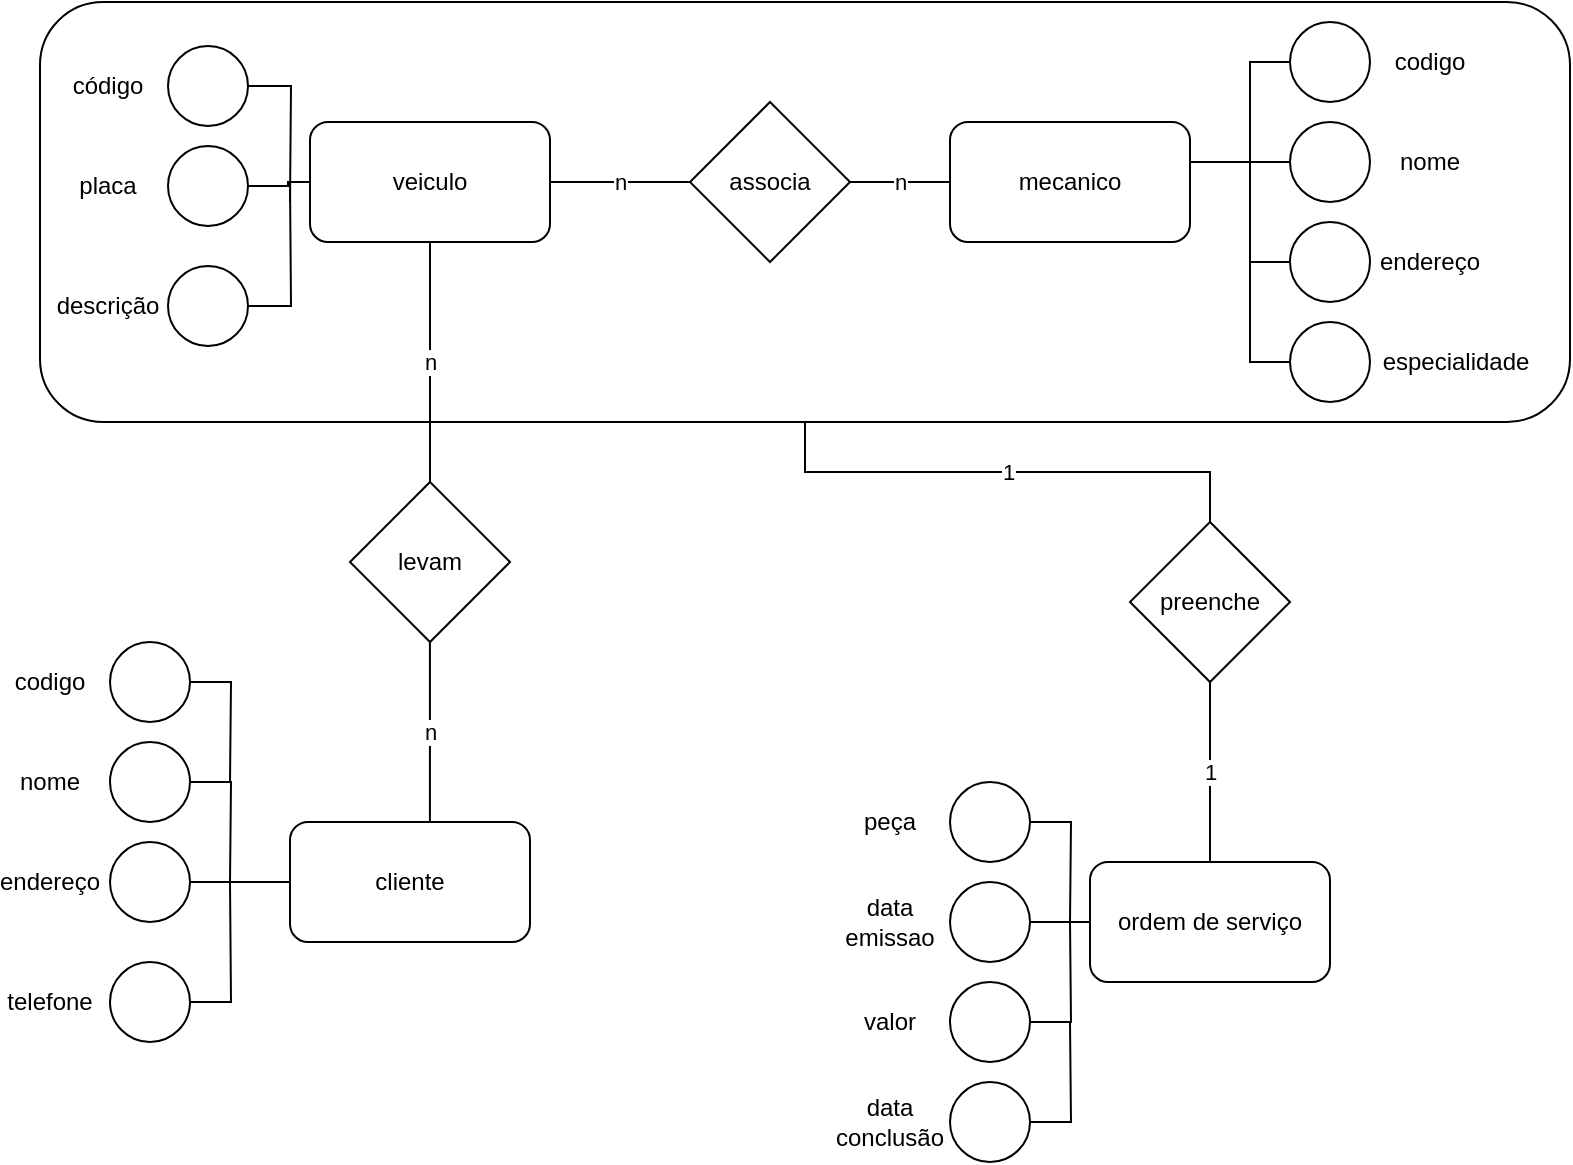 <mxfile version="13.7.9" type="device"><diagram id="slcWNXucNA7eWKVdKUjv" name="Page-1"><mxGraphModel dx="462" dy="816" grid="1" gridSize="10" guides="1" tooltips="1" connect="1" arrows="1" fold="1" page="1" pageScale="1" pageWidth="850" pageHeight="1100" math="0" shadow="0"><root><mxCell id="0"/><mxCell id="1" parent="0"/><mxCell id="1arhgIdbi59xsuEKKmVc-38" value="1" style="edgeStyle=orthogonalEdgeStyle;rounded=0;orthogonalLoop=1;jettySize=auto;html=1;endArrow=none;endFill=0;" parent="1" source="1arhgIdbi59xsuEKKmVc-1" target="1arhgIdbi59xsuEKKmVc-4" edge="1"><mxGeometry relative="1" as="geometry"/></mxCell><mxCell id="1arhgIdbi59xsuEKKmVc-1" value="" style="rounded=1;whiteSpace=wrap;html=1;" parent="1" vertex="1"><mxGeometry x="55" y="50" width="765" height="210" as="geometry"/></mxCell><mxCell id="1arhgIdbi59xsuEKKmVc-37" value="n" style="edgeStyle=orthogonalEdgeStyle;rounded=0;orthogonalLoop=1;jettySize=auto;html=1;endArrow=none;endFill=0;" parent="1" source="1arhgIdbi59xsuEKKmVc-2" target="1arhgIdbi59xsuEKKmVc-8" edge="1"><mxGeometry relative="1" as="geometry"><mxPoint x="250" y="280" as="targetPoint"/></mxGeometry></mxCell><mxCell id="1arhgIdbi59xsuEKKmVc-2" value="veiculo" style="rounded=1;whiteSpace=wrap;html=1;" parent="1" vertex="1"><mxGeometry x="190" y="110" width="120" height="60" as="geometry"/></mxCell><mxCell id="1arhgIdbi59xsuEKKmVc-35" value="n" style="edgeStyle=orthogonalEdgeStyle;rounded=0;orthogonalLoop=1;jettySize=auto;html=1;entryX=1;entryY=0.5;entryDx=0;entryDy=0;endArrow=none;endFill=0;" parent="1" source="1arhgIdbi59xsuEKKmVc-3" target="1arhgIdbi59xsuEKKmVc-2" edge="1"><mxGeometry relative="1" as="geometry"/></mxCell><mxCell id="1arhgIdbi59xsuEKKmVc-36" value="n" style="edgeStyle=orthogonalEdgeStyle;rounded=0;orthogonalLoop=1;jettySize=auto;html=1;entryX=0;entryY=0.5;entryDx=0;entryDy=0;endArrow=none;endFill=0;" parent="1" source="1arhgIdbi59xsuEKKmVc-3" target="1arhgIdbi59xsuEKKmVc-6" edge="1"><mxGeometry relative="1" as="geometry"/></mxCell><mxCell id="1arhgIdbi59xsuEKKmVc-3" value="associa" style="rhombus;whiteSpace=wrap;html=1;" parent="1" vertex="1"><mxGeometry x="380" y="100" width="80" height="80" as="geometry"/></mxCell><mxCell id="1arhgIdbi59xsuEKKmVc-39" value="1" style="edgeStyle=orthogonalEdgeStyle;rounded=0;orthogonalLoop=1;jettySize=auto;html=1;entryX=0.5;entryY=0;entryDx=0;entryDy=0;endArrow=none;endFill=0;" parent="1" source="1arhgIdbi59xsuEKKmVc-4" target="1arhgIdbi59xsuEKKmVc-5" edge="1"><mxGeometry relative="1" as="geometry"/></mxCell><mxCell id="1arhgIdbi59xsuEKKmVc-4" value="preenche" style="rhombus;whiteSpace=wrap;html=1;" parent="1" vertex="1"><mxGeometry x="600" y="310" width="80" height="80" as="geometry"/></mxCell><mxCell id="1arhgIdbi59xsuEKKmVc-5" value="ordem de serviço" style="rounded=1;whiteSpace=wrap;html=1;" parent="1" vertex="1"><mxGeometry x="580" y="480" width="120" height="60" as="geometry"/></mxCell><mxCell id="1arhgIdbi59xsuEKKmVc-6" value="mecanico" style="rounded=1;whiteSpace=wrap;html=1;" parent="1" vertex="1"><mxGeometry x="510" y="110" width="120" height="60" as="geometry"/></mxCell><mxCell id="1arhgIdbi59xsuEKKmVc-7" value="cliente" style="rounded=1;whiteSpace=wrap;html=1;" parent="1" vertex="1"><mxGeometry x="180" y="460" width="120" height="60" as="geometry"/></mxCell><mxCell id="1arhgIdbi59xsuEKKmVc-51" value="n" style="edgeStyle=orthogonalEdgeStyle;rounded=0;orthogonalLoop=1;jettySize=auto;html=1;entryX=0.583;entryY=0;entryDx=0;entryDy=0;entryPerimeter=0;endArrow=none;endFill=0;" parent="1" source="1arhgIdbi59xsuEKKmVc-8" target="1arhgIdbi59xsuEKKmVc-7" edge="1"><mxGeometry relative="1" as="geometry"/></mxCell><mxCell id="1arhgIdbi59xsuEKKmVc-8" value="levam" style="rhombus;whiteSpace=wrap;html=1;" parent="1" vertex="1"><mxGeometry x="210" y="290" width="80" height="80" as="geometry"/></mxCell><mxCell id="1arhgIdbi59xsuEKKmVc-50" style="edgeStyle=orthogonalEdgeStyle;rounded=0;orthogonalLoop=1;jettySize=auto;html=1;endArrow=none;endFill=0;" parent="1" source="1arhgIdbi59xsuEKKmVc-9" edge="1"><mxGeometry relative="1" as="geometry"><mxPoint x="150" y="490" as="targetPoint"/></mxGeometry></mxCell><mxCell id="1arhgIdbi59xsuEKKmVc-9" value="telefone" style="ellipse;whiteSpace=wrap;html=1;aspect=fixed;spacingRight=100;" parent="1" vertex="1"><mxGeometry x="90" y="530" width="40" height="40" as="geometry"/></mxCell><mxCell id="1arhgIdbi59xsuEKKmVc-47" style="edgeStyle=orthogonalEdgeStyle;rounded=0;orthogonalLoop=1;jettySize=auto;html=1;entryX=0;entryY=0.5;entryDx=0;entryDy=0;endArrow=none;endFill=0;" parent="1" source="1arhgIdbi59xsuEKKmVc-11" target="1arhgIdbi59xsuEKKmVc-7" edge="1"><mxGeometry relative="1" as="geometry"/></mxCell><mxCell id="1arhgIdbi59xsuEKKmVc-11" value="endereço" style="ellipse;whiteSpace=wrap;html=1;aspect=fixed;spacingRight=100;" parent="1" vertex="1"><mxGeometry x="90" y="470" width="40" height="40" as="geometry"/></mxCell><mxCell id="1arhgIdbi59xsuEKKmVc-48" style="edgeStyle=orthogonalEdgeStyle;rounded=0;orthogonalLoop=1;jettySize=auto;html=1;endArrow=none;endFill=0;" parent="1" source="1arhgIdbi59xsuEKKmVc-12" edge="1"><mxGeometry relative="1" as="geometry"><mxPoint x="150" y="490" as="targetPoint"/></mxGeometry></mxCell><mxCell id="1arhgIdbi59xsuEKKmVc-12" value="nome" style="ellipse;whiteSpace=wrap;html=1;aspect=fixed;spacingRight=100;" parent="1" vertex="1"><mxGeometry x="90" y="420" width="40" height="40" as="geometry"/></mxCell><mxCell id="1arhgIdbi59xsuEKKmVc-49" style="edgeStyle=orthogonalEdgeStyle;rounded=0;orthogonalLoop=1;jettySize=auto;html=1;endArrow=none;endFill=0;" parent="1" source="1arhgIdbi59xsuEKKmVc-13" edge="1"><mxGeometry relative="1" as="geometry"><mxPoint x="150" y="440" as="targetPoint"/></mxGeometry></mxCell><mxCell id="1arhgIdbi59xsuEKKmVc-13" value="codigo" style="ellipse;whiteSpace=wrap;html=1;aspect=fixed;spacingRight=100;" parent="1" vertex="1"><mxGeometry x="90" y="370" width="40" height="40" as="geometry"/></mxCell><mxCell id="1arhgIdbi59xsuEKKmVc-40" style="edgeStyle=orthogonalEdgeStyle;rounded=0;orthogonalLoop=1;jettySize=auto;html=1;entryX=0;entryY=0.5;entryDx=0;entryDy=0;endArrow=none;endFill=0;" parent="1" source="1arhgIdbi59xsuEKKmVc-14" target="1arhgIdbi59xsuEKKmVc-5" edge="1"><mxGeometry relative="1" as="geometry"/></mxCell><mxCell id="1arhgIdbi59xsuEKKmVc-14" value="data emissao" style="ellipse;whiteSpace=wrap;html=1;aspect=fixed;spacingRight=100;" parent="1" vertex="1"><mxGeometry x="510" y="490" width="40" height="40" as="geometry"/></mxCell><mxCell id="1arhgIdbi59xsuEKKmVc-41" style="edgeStyle=orthogonalEdgeStyle;rounded=0;orthogonalLoop=1;jettySize=auto;html=1;endArrow=none;endFill=0;" parent="1" source="1arhgIdbi59xsuEKKmVc-15" edge="1"><mxGeometry relative="1" as="geometry"><mxPoint x="570" y="510" as="targetPoint"/></mxGeometry></mxCell><mxCell id="1arhgIdbi59xsuEKKmVc-15" value="valor" style="ellipse;whiteSpace=wrap;html=1;aspect=fixed;spacingRight=100;" parent="1" vertex="1"><mxGeometry x="510" y="540" width="40" height="40" as="geometry"/></mxCell><mxCell id="1arhgIdbi59xsuEKKmVc-43" style="edgeStyle=orthogonalEdgeStyle;rounded=0;orthogonalLoop=1;jettySize=auto;html=1;endArrow=none;endFill=0;" parent="1" source="1arhgIdbi59xsuEKKmVc-16" edge="1"><mxGeometry relative="1" as="geometry"><mxPoint x="570" y="510" as="targetPoint"/></mxGeometry></mxCell><mxCell id="1arhgIdbi59xsuEKKmVc-16" value="peça" style="ellipse;whiteSpace=wrap;html=1;aspect=fixed;spacingRight=100;" parent="1" vertex="1"><mxGeometry x="510" y="440" width="40" height="40" as="geometry"/></mxCell><mxCell id="1arhgIdbi59xsuEKKmVc-28" style="edgeStyle=orthogonalEdgeStyle;rounded=0;orthogonalLoop=1;jettySize=auto;html=1;endArrow=none;endFill=0;" parent="1" source="1arhgIdbi59xsuEKKmVc-17" edge="1"><mxGeometry relative="1" as="geometry"><mxPoint x="180" y="140" as="targetPoint"/></mxGeometry></mxCell><mxCell id="1arhgIdbi59xsuEKKmVc-17" value="descrição&lt;br&gt;" style="ellipse;whiteSpace=wrap;html=1;aspect=fixed;spacingLeft=0;spacingRight=100;" parent="1" vertex="1"><mxGeometry x="119" y="182" width="40" height="40" as="geometry"/></mxCell><mxCell id="1arhgIdbi59xsuEKKmVc-27" style="edgeStyle=orthogonalEdgeStyle;rounded=0;orthogonalLoop=1;jettySize=auto;html=1;entryX=0;entryY=0.5;entryDx=0;entryDy=0;endArrow=none;endFill=0;" parent="1" source="1arhgIdbi59xsuEKKmVc-18" target="1arhgIdbi59xsuEKKmVc-2" edge="1"><mxGeometry relative="1" as="geometry"/></mxCell><mxCell id="1arhgIdbi59xsuEKKmVc-18" value="placa" style="ellipse;whiteSpace=wrap;html=1;aspect=fixed;spacingLeft=0;spacingRight=100;" parent="1" vertex="1"><mxGeometry x="119" y="122" width="40" height="40" as="geometry"/></mxCell><mxCell id="1arhgIdbi59xsuEKKmVc-29" style="edgeStyle=orthogonalEdgeStyle;rounded=0;orthogonalLoop=1;jettySize=auto;html=1;endArrow=none;endFill=0;" parent="1" source="1arhgIdbi59xsuEKKmVc-19" edge="1"><mxGeometry relative="1" as="geometry"><mxPoint x="180" y="150" as="targetPoint"/></mxGeometry></mxCell><mxCell id="1arhgIdbi59xsuEKKmVc-19" value="código" style="ellipse;whiteSpace=wrap;html=1;aspect=fixed;spacingLeft=0;spacingRight=100;" parent="1" vertex="1"><mxGeometry x="119" y="72" width="40" height="40" as="geometry"/></mxCell><mxCell id="1arhgIdbi59xsuEKKmVc-33" style="edgeStyle=orthogonalEdgeStyle;rounded=0;orthogonalLoop=1;jettySize=auto;html=1;endArrow=none;endFill=0;" parent="1" source="1arhgIdbi59xsuEKKmVc-20" edge="1"><mxGeometry relative="1" as="geometry"><mxPoint x="660" y="180" as="targetPoint"/></mxGeometry></mxCell><mxCell id="1arhgIdbi59xsuEKKmVc-20" value="especialidade" style="ellipse;whiteSpace=wrap;html=1;aspect=fixed;spacingLeft=125;" parent="1" vertex="1"><mxGeometry x="680" y="210" width="40" height="40" as="geometry"/></mxCell><mxCell id="1arhgIdbi59xsuEKKmVc-32" style="edgeStyle=orthogonalEdgeStyle;rounded=0;orthogonalLoop=1;jettySize=auto;html=1;endArrow=none;endFill=0;" parent="1" source="1arhgIdbi59xsuEKKmVc-21" edge="1"><mxGeometry relative="1" as="geometry"><mxPoint x="660" y="130" as="targetPoint"/></mxGeometry></mxCell><mxCell id="1arhgIdbi59xsuEKKmVc-21" value="endereço" style="ellipse;whiteSpace=wrap;html=1;aspect=fixed;spacingLeft=100;" parent="1" vertex="1"><mxGeometry x="680" y="160" width="40" height="40" as="geometry"/></mxCell><mxCell id="1arhgIdbi59xsuEKKmVc-31" style="edgeStyle=orthogonalEdgeStyle;rounded=0;orthogonalLoop=1;jettySize=auto;html=1;endArrow=none;endFill=0;" parent="1" source="1arhgIdbi59xsuEKKmVc-22" edge="1"><mxGeometry relative="1" as="geometry"><mxPoint x="630" y="130" as="targetPoint"/></mxGeometry></mxCell><mxCell id="1arhgIdbi59xsuEKKmVc-22" value="nome" style="ellipse;whiteSpace=wrap;html=1;aspect=fixed;spacingLeft=100;" parent="1" vertex="1"><mxGeometry x="680" y="110" width="40" height="40" as="geometry"/></mxCell><mxCell id="1arhgIdbi59xsuEKKmVc-34" style="edgeStyle=orthogonalEdgeStyle;rounded=0;orthogonalLoop=1;jettySize=auto;html=1;endArrow=none;endFill=0;" parent="1" source="1arhgIdbi59xsuEKKmVc-23" edge="1"><mxGeometry relative="1" as="geometry"><mxPoint x="660" y="130" as="targetPoint"/></mxGeometry></mxCell><mxCell id="1arhgIdbi59xsuEKKmVc-23" value="codigo" style="ellipse;whiteSpace=wrap;html=1;aspect=fixed;spacingLeft=100;" parent="1" vertex="1"><mxGeometry x="680" y="60" width="40" height="40" as="geometry"/></mxCell><mxCell id="1arhgIdbi59xsuEKKmVc-42" style="edgeStyle=orthogonalEdgeStyle;rounded=0;orthogonalLoop=1;jettySize=auto;html=1;endArrow=none;endFill=0;" parent="1" source="1arhgIdbi59xsuEKKmVc-25" edge="1"><mxGeometry relative="1" as="geometry"><mxPoint x="570" y="560" as="targetPoint"/></mxGeometry></mxCell><mxCell id="1arhgIdbi59xsuEKKmVc-25" value="data conclusão" style="ellipse;whiteSpace=wrap;html=1;aspect=fixed;spacingRight=100;" parent="1" vertex="1"><mxGeometry x="510" y="590" width="40" height="40" as="geometry"/></mxCell></root></mxGraphModel></diagram></mxfile>